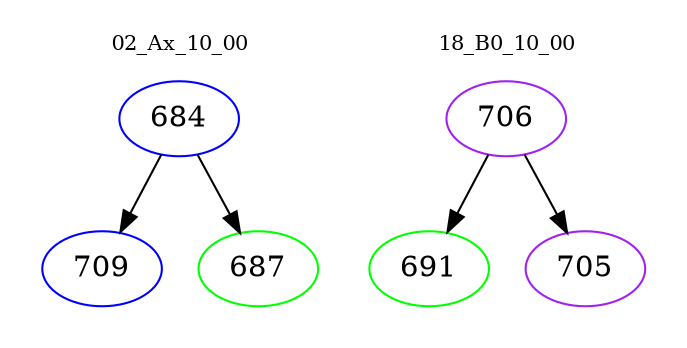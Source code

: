 digraph{
subgraph cluster_0 {
color = white
label = "02_Ax_10_00";
fontsize=10;
T0_684 [label="684", color="blue"]
T0_684 -> T0_709 [color="black"]
T0_709 [label="709", color="blue"]
T0_684 -> T0_687 [color="black"]
T0_687 [label="687", color="green"]
}
subgraph cluster_1 {
color = white
label = "18_B0_10_00";
fontsize=10;
T1_706 [label="706", color="purple"]
T1_706 -> T1_691 [color="black"]
T1_691 [label="691", color="green"]
T1_706 -> T1_705 [color="black"]
T1_705 [label="705", color="purple"]
}
}
